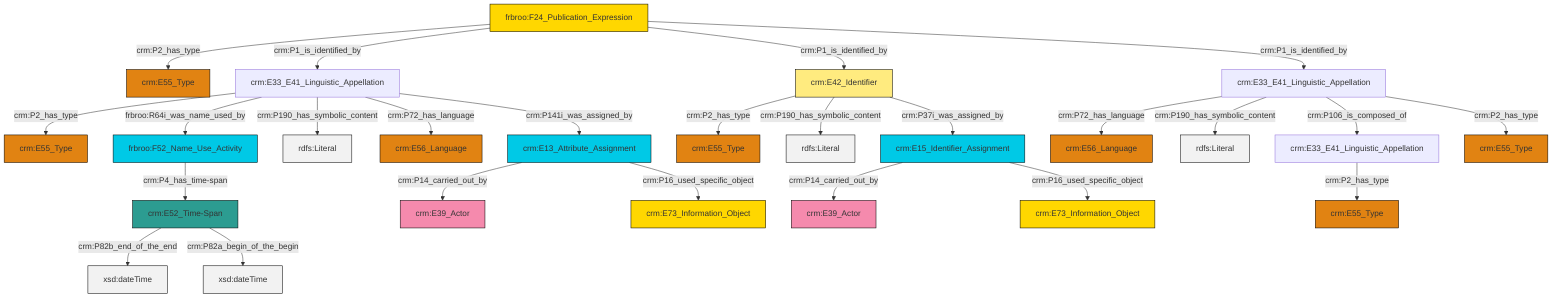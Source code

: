 graph TD
classDef Literal fill:#f2f2f2,stroke:#000000;
classDef CRM_Entity fill:#FFFFFF,stroke:#000000;
classDef Temporal_Entity fill:#00C9E6, stroke:#000000;
classDef Type fill:#E18312, stroke:#000000;
classDef Time-Span fill:#2C9C91, stroke:#000000;
classDef Appellation fill:#FFEB7F, stroke:#000000;
classDef Place fill:#008836, stroke:#000000;
classDef Persistent_Item fill:#B266B2, stroke:#000000;
classDef Conceptual_Object fill:#FFD700, stroke:#000000;
classDef Physical_Thing fill:#D2B48C, stroke:#000000;
classDef Actor fill:#f58aad, stroke:#000000;
classDef PC_Classes fill:#4ce600, stroke:#000000;
classDef Multi fill:#cccccc,stroke:#000000;

2["crm:E33_E41_Linguistic_Appellation"]:::Default -->|crm:P72_has_language| 3["crm:E56_Language"]:::Type
2["crm:E33_E41_Linguistic_Appellation"]:::Default -->|crm:P190_has_symbolic_content| 5[rdfs:Literal]:::Literal
6["crm:E33_E41_Linguistic_Appellation"]:::Default -->|crm:P2_has_type| 8["crm:E55_Type"]:::Type
11["crm:E15_Identifier_Assignment"]:::Temporal_Entity -->|crm:P14_carried_out_by| 12["crm:E39_Actor"]:::Actor
13["crm:E13_Attribute_Assignment"]:::Temporal_Entity -->|crm:P14_carried_out_by| 0["crm:E39_Actor"]:::Actor
14["frbroo:F52_Name_Use_Activity"]:::Temporal_Entity -->|crm:P4_has_time-span| 15["crm:E52_Time-Span"]:::Time-Span
15["crm:E52_Time-Span"]:::Time-Span -->|crm:P82b_end_of_the_end| 17[xsd:dateTime]:::Literal
20["frbroo:F24_Publication_Expression"]:::Conceptual_Object -->|crm:P2_has_type| 21["crm:E55_Type"]:::Type
22["crm:E42_Identifier"]:::Appellation -->|crm:P2_has_type| 23["crm:E55_Type"]:::Type
11["crm:E15_Identifier_Assignment"]:::Temporal_Entity -->|crm:P16_used_specific_object| 24["crm:E73_Information_Object"]:::Conceptual_Object
13["crm:E13_Attribute_Assignment"]:::Temporal_Entity -->|crm:P16_used_specific_object| 18["crm:E73_Information_Object"]:::Conceptual_Object
20["frbroo:F24_Publication_Expression"]:::Conceptual_Object -->|crm:P1_is_identified_by| 9["crm:E33_E41_Linguistic_Appellation"]:::Default
9["crm:E33_E41_Linguistic_Appellation"]:::Default -->|crm:P2_has_type| 25["crm:E55_Type"]:::Type
20["frbroo:F24_Publication_Expression"]:::Conceptual_Object -->|crm:P1_is_identified_by| 22["crm:E42_Identifier"]:::Appellation
9["crm:E33_E41_Linguistic_Appellation"]:::Default -->|frbroo:R64i_was_name_used_by| 14["frbroo:F52_Name_Use_Activity"]:::Temporal_Entity
15["crm:E52_Time-Span"]:::Time-Span -->|crm:P82a_begin_of_the_begin| 28[xsd:dateTime]:::Literal
9["crm:E33_E41_Linguistic_Appellation"]:::Default -->|crm:P190_has_symbolic_content| 35[rdfs:Literal]:::Literal
2["crm:E33_E41_Linguistic_Appellation"]:::Default -->|crm:P106_is_composed_of| 6["crm:E33_E41_Linguistic_Appellation"]:::Default
22["crm:E42_Identifier"]:::Appellation -->|crm:P190_has_symbolic_content| 37[rdfs:Literal]:::Literal
2["crm:E33_E41_Linguistic_Appellation"]:::Default -->|crm:P2_has_type| 32["crm:E55_Type"]:::Type
20["frbroo:F24_Publication_Expression"]:::Conceptual_Object -->|crm:P1_is_identified_by| 2["crm:E33_E41_Linguistic_Appellation"]:::Default
9["crm:E33_E41_Linguistic_Appellation"]:::Default -->|crm:P72_has_language| 41["crm:E56_Language"]:::Type
22["crm:E42_Identifier"]:::Appellation -->|crm:P37i_was_assigned_by| 11["crm:E15_Identifier_Assignment"]:::Temporal_Entity
9["crm:E33_E41_Linguistic_Appellation"]:::Default -->|crm:P141i_was_assigned_by| 13["crm:E13_Attribute_Assignment"]:::Temporal_Entity